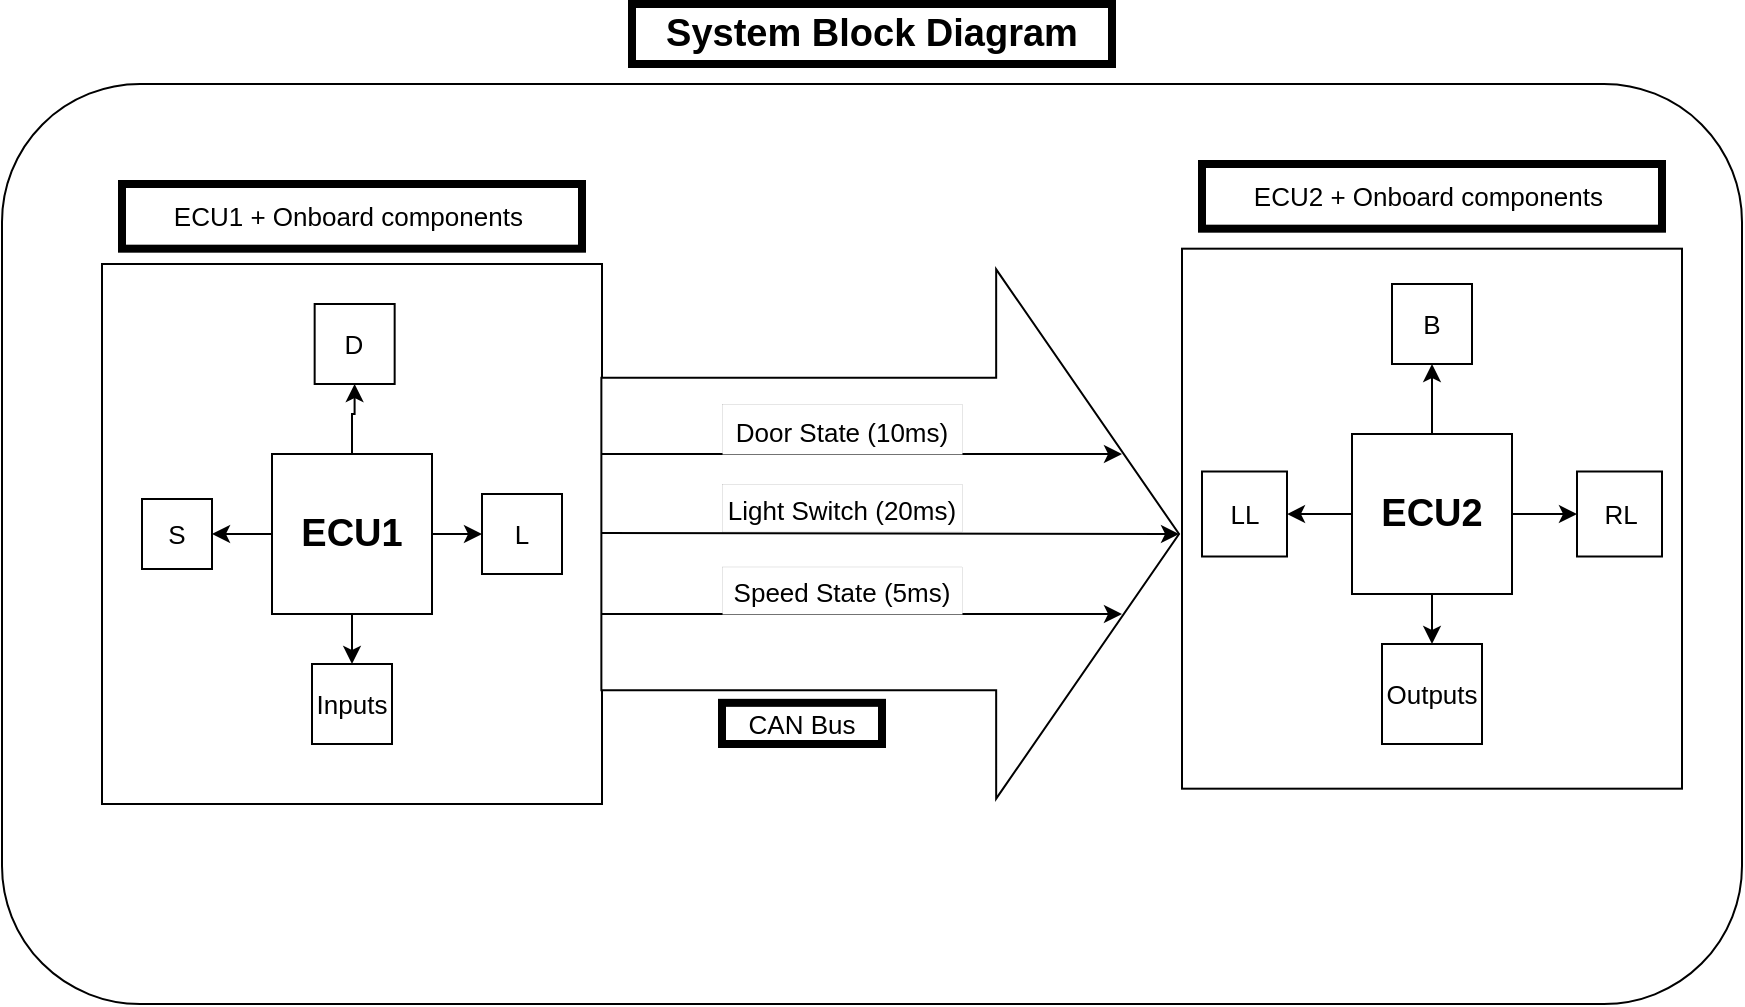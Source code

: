 <mxfile version="20.8.16" type="github">
  <diagram name="Page-1" id="VzYJW7qq4hizX6bzyd-o">
    <mxGraphModel dx="1050" dy="573" grid="1" gridSize="10" guides="1" tooltips="1" connect="1" arrows="1" fold="1" page="1" pageScale="1" pageWidth="850" pageHeight="1100" math="0" shadow="0">
      <root>
        <mxCell id="0" />
        <mxCell id="1" parent="0" />
        <mxCell id="oBUcw5NfegB5RQlEAFPF-1" value="" style="rounded=1;whiteSpace=wrap;html=1;" vertex="1" parent="1">
          <mxGeometry x="20" y="50" width="870" height="460" as="geometry" />
        </mxCell>
        <mxCell id="oBUcw5NfegB5RQlEAFPF-2" value="" style="rounded=0;whiteSpace=wrap;html=1;" vertex="1" parent="1">
          <mxGeometry x="70" y="140" width="250" height="270" as="geometry" />
        </mxCell>
        <mxCell id="oBUcw5NfegB5RQlEAFPF-18" value="" style="edgeStyle=orthogonalEdgeStyle;rounded=0;orthogonalLoop=1;jettySize=auto;html=1;" edge="1" parent="1" source="oBUcw5NfegB5RQlEAFPF-3" target="oBUcw5NfegB5RQlEAFPF-17">
          <mxGeometry relative="1" as="geometry" />
        </mxCell>
        <mxCell id="oBUcw5NfegB5RQlEAFPF-19" value="" style="edgeStyle=orthogonalEdgeStyle;rounded=0;orthogonalLoop=1;jettySize=auto;html=1;" edge="1" parent="1" source="oBUcw5NfegB5RQlEAFPF-3">
          <mxGeometry relative="1" as="geometry">
            <mxPoint x="260" y="275" as="targetPoint" />
          </mxGeometry>
        </mxCell>
        <mxCell id="oBUcw5NfegB5RQlEAFPF-23" value="" style="edgeStyle=orthogonalEdgeStyle;rounded=0;orthogonalLoop=1;jettySize=auto;html=1;" edge="1" parent="1" source="oBUcw5NfegB5RQlEAFPF-3" target="oBUcw5NfegB5RQlEAFPF-22">
          <mxGeometry relative="1" as="geometry" />
        </mxCell>
        <mxCell id="oBUcw5NfegB5RQlEAFPF-26" value="" style="edgeStyle=orthogonalEdgeStyle;rounded=0;orthogonalLoop=1;jettySize=auto;html=1;" edge="1" parent="1" source="oBUcw5NfegB5RQlEAFPF-3" target="oBUcw5NfegB5RQlEAFPF-25">
          <mxGeometry relative="1" as="geometry" />
        </mxCell>
        <mxCell id="oBUcw5NfegB5RQlEAFPF-3" value="&lt;font size=&quot;1&quot;&gt;&lt;span style=&quot;font-size: 19px;&quot;&gt;&lt;b&gt;ECU1&lt;/b&gt;&lt;/span&gt;&lt;/font&gt;" style="whiteSpace=wrap;html=1;aspect=fixed;" vertex="1" parent="1">
          <mxGeometry x="155" y="235" width="80" height="80" as="geometry" />
        </mxCell>
        <mxCell id="oBUcw5NfegB5RQlEAFPF-8" value="" style="html=1;shadow=0;dashed=0;align=center;verticalAlign=middle;shape=mxgraph.arrows2.arrow;dy=0.41;dx=91.43;direction=north;notch=0;rotation=90;" vertex="1" parent="1">
          <mxGeometry x="331.76" y="130.59" width="264.68" height="288.83" as="geometry" />
        </mxCell>
        <mxCell id="oBUcw5NfegB5RQlEAFPF-9" value="" style="rounded=0;whiteSpace=wrap;html=1;" vertex="1" parent="1">
          <mxGeometry x="610" y="132.34" width="250" height="270" as="geometry" />
        </mxCell>
        <mxCell id="oBUcw5NfegB5RQlEAFPF-17" value="&lt;font style=&quot;font-size: 13px;&quot;&gt;Inputs&lt;/font&gt;" style="whiteSpace=wrap;html=1;aspect=fixed;" vertex="1" parent="1">
          <mxGeometry x="175" y="340" width="40" height="40" as="geometry" />
        </mxCell>
        <mxCell id="oBUcw5NfegB5RQlEAFPF-21" value="&lt;font style=&quot;font-size: 13px;&quot;&gt;L&lt;/font&gt;" style="whiteSpace=wrap;html=1;aspect=fixed;" vertex="1" parent="1">
          <mxGeometry x="260" y="255" width="40" height="40" as="geometry" />
        </mxCell>
        <mxCell id="oBUcw5NfegB5RQlEAFPF-22" value="&lt;font style=&quot;font-size: 13px;&quot;&gt;D&lt;/font&gt;" style="whiteSpace=wrap;html=1;aspect=fixed;" vertex="1" parent="1">
          <mxGeometry x="176.33" y="160" width="40" height="40" as="geometry" />
        </mxCell>
        <mxCell id="oBUcw5NfegB5RQlEAFPF-25" value="&lt;font style=&quot;font-size: 13px;&quot;&gt;S&lt;/font&gt;" style="whiteSpace=wrap;html=1;aspect=fixed;" vertex="1" parent="1">
          <mxGeometry x="90" y="257.5" width="35" height="35" as="geometry" />
        </mxCell>
        <mxCell id="oBUcw5NfegB5RQlEAFPF-45" value="" style="edgeStyle=orthogonalEdgeStyle;rounded=0;orthogonalLoop=1;jettySize=auto;html=1;" edge="1" parent="1" source="oBUcw5NfegB5RQlEAFPF-40" target="oBUcw5NfegB5RQlEAFPF-43">
          <mxGeometry relative="1" as="geometry" />
        </mxCell>
        <mxCell id="oBUcw5NfegB5RQlEAFPF-46" value="" style="edgeStyle=orthogonalEdgeStyle;rounded=0;orthogonalLoop=1;jettySize=auto;html=1;" edge="1" parent="1" source="oBUcw5NfegB5RQlEAFPF-40" target="oBUcw5NfegB5RQlEAFPF-41">
          <mxGeometry relative="1" as="geometry" />
        </mxCell>
        <mxCell id="oBUcw5NfegB5RQlEAFPF-47" value="" style="edgeStyle=orthogonalEdgeStyle;rounded=0;orthogonalLoop=1;jettySize=auto;html=1;" edge="1" parent="1" source="oBUcw5NfegB5RQlEAFPF-40" target="oBUcw5NfegB5RQlEAFPF-42">
          <mxGeometry relative="1" as="geometry" />
        </mxCell>
        <mxCell id="oBUcw5NfegB5RQlEAFPF-48" value="" style="edgeStyle=orthogonalEdgeStyle;rounded=0;orthogonalLoop=1;jettySize=auto;html=1;" edge="1" parent="1" source="oBUcw5NfegB5RQlEAFPF-40" target="oBUcw5NfegB5RQlEAFPF-44">
          <mxGeometry relative="1" as="geometry" />
        </mxCell>
        <mxCell id="oBUcw5NfegB5RQlEAFPF-40" value="&lt;b&gt;&lt;font style=&quot;font-size: 19px;&quot;&gt;ECU2&lt;/font&gt;&lt;/b&gt;" style="whiteSpace=wrap;html=1;aspect=fixed;" vertex="1" parent="1">
          <mxGeometry x="695" y="225" width="80" height="80" as="geometry" />
        </mxCell>
        <mxCell id="oBUcw5NfegB5RQlEAFPF-41" value="&lt;font style=&quot;font-size: 13px;&quot;&gt;RL&lt;/font&gt;" style="whiteSpace=wrap;html=1;aspect=fixed;" vertex="1" parent="1">
          <mxGeometry x="807.5" y="243.75" width="42.5" height="42.5" as="geometry" />
        </mxCell>
        <mxCell id="oBUcw5NfegB5RQlEAFPF-42" value="&lt;font style=&quot;font-size: 13px;&quot;&gt;LL&lt;/font&gt;" style="whiteSpace=wrap;html=1;aspect=fixed;" vertex="1" parent="1">
          <mxGeometry x="620" y="243.75" width="42.5" height="42.5" as="geometry" />
        </mxCell>
        <mxCell id="oBUcw5NfegB5RQlEAFPF-43" value="&lt;font style=&quot;font-size: 13px;&quot;&gt;B&lt;/font&gt;" style="whiteSpace=wrap;html=1;aspect=fixed;" vertex="1" parent="1">
          <mxGeometry x="715" y="150" width="40" height="40" as="geometry" />
        </mxCell>
        <mxCell id="oBUcw5NfegB5RQlEAFPF-44" value="&lt;font style=&quot;font-size: 13px;&quot;&gt;Outputs&lt;/font&gt;" style="whiteSpace=wrap;html=1;aspect=fixed;" vertex="1" parent="1">
          <mxGeometry x="710" y="330" width="50" height="50" as="geometry" />
        </mxCell>
        <mxCell id="oBUcw5NfegB5RQlEAFPF-49" value="ECU1 + Onboard components&amp;nbsp;" style="rounded=0;whiteSpace=wrap;html=1;strokeWidth=4;fontSize=13;" vertex="1" parent="1">
          <mxGeometry x="80" y="100" width="230" height="32.34" as="geometry" />
        </mxCell>
        <mxCell id="oBUcw5NfegB5RQlEAFPF-50" value="ECU2 + Onboard components&amp;nbsp;" style="rounded=0;whiteSpace=wrap;html=1;strokeWidth=4;fontSize=13;" vertex="1" parent="1">
          <mxGeometry x="620" y="90" width="230" height="32.34" as="geometry" />
        </mxCell>
        <mxCell id="oBUcw5NfegB5RQlEAFPF-51" value="CAN Bus" style="rounded=0;whiteSpace=wrap;html=1;strokeWidth=4;fontSize=13;" vertex="1" parent="1">
          <mxGeometry x="380" y="359.42" width="80" height="20.58" as="geometry" />
        </mxCell>
        <mxCell id="oBUcw5NfegB5RQlEAFPF-55" value="" style="endArrow=classic;html=1;rounded=0;fontSize=13;" edge="1" parent="1">
          <mxGeometry width="50" height="50" relative="1" as="geometry">
            <mxPoint x="320" y="235" as="sourcePoint" />
            <mxPoint x="580" y="235" as="targetPoint" />
          </mxGeometry>
        </mxCell>
        <mxCell id="oBUcw5NfegB5RQlEAFPF-56" value="" style="endArrow=classic;html=1;rounded=0;fontSize=13;" edge="1" parent="1">
          <mxGeometry width="50" height="50" relative="1" as="geometry">
            <mxPoint x="320" y="315" as="sourcePoint" />
            <mxPoint x="580" y="315" as="targetPoint" />
          </mxGeometry>
        </mxCell>
        <mxCell id="oBUcw5NfegB5RQlEAFPF-57" value="" style="endArrow=classic;html=1;rounded=0;fontSize=13;entryX=1;entryY=0.5;entryDx=0;entryDy=0;entryPerimeter=0;" edge="1" parent="1" target="oBUcw5NfegB5RQlEAFPF-8">
          <mxGeometry width="50" height="50" relative="1" as="geometry">
            <mxPoint x="320" y="274.5" as="sourcePoint" />
            <mxPoint x="580" y="274.5" as="targetPoint" />
          </mxGeometry>
        </mxCell>
        <mxCell id="oBUcw5NfegB5RQlEAFPF-58" value="&lt;font style=&quot;font-size: 19px;&quot;&gt;&lt;b&gt;System Block Diagram&lt;/b&gt;&lt;/font&gt;" style="rounded=0;whiteSpace=wrap;html=1;strokeWidth=4;fontSize=13;" vertex="1" parent="1">
          <mxGeometry x="335" y="10" width="240" height="30" as="geometry" />
        </mxCell>
        <mxCell id="oBUcw5NfegB5RQlEAFPF-59" value="&lt;font style=&quot;font-size: 13px;&quot;&gt;Door State (10ms)&lt;/font&gt;" style="rounded=0;whiteSpace=wrap;html=1;strokeWidth=0;fontSize=19;align=center;dashed=1;" vertex="1" parent="1">
          <mxGeometry x="380" y="210" width="120" height="25" as="geometry" />
        </mxCell>
        <mxCell id="oBUcw5NfegB5RQlEAFPF-60" value="&lt;font style=&quot;font-size: 13px;&quot;&gt;Light Switch (20ms)&lt;/font&gt;" style="rounded=0;whiteSpace=wrap;html=1;strokeWidth=0;fontSize=19;align=center;dashed=1;" vertex="1" parent="1">
          <mxGeometry x="380" y="250" width="120" height="23.75" as="geometry" />
        </mxCell>
        <mxCell id="oBUcw5NfegB5RQlEAFPF-61" value="&lt;font style=&quot;font-size: 13px;&quot;&gt;Speed State (5ms)&lt;/font&gt;" style="rounded=0;whiteSpace=wrap;html=1;strokeWidth=0;fontSize=19;align=center;dashed=1;" vertex="1" parent="1">
          <mxGeometry x="380" y="291.25" width="120" height="23.75" as="geometry" />
        </mxCell>
      </root>
    </mxGraphModel>
  </diagram>
</mxfile>
